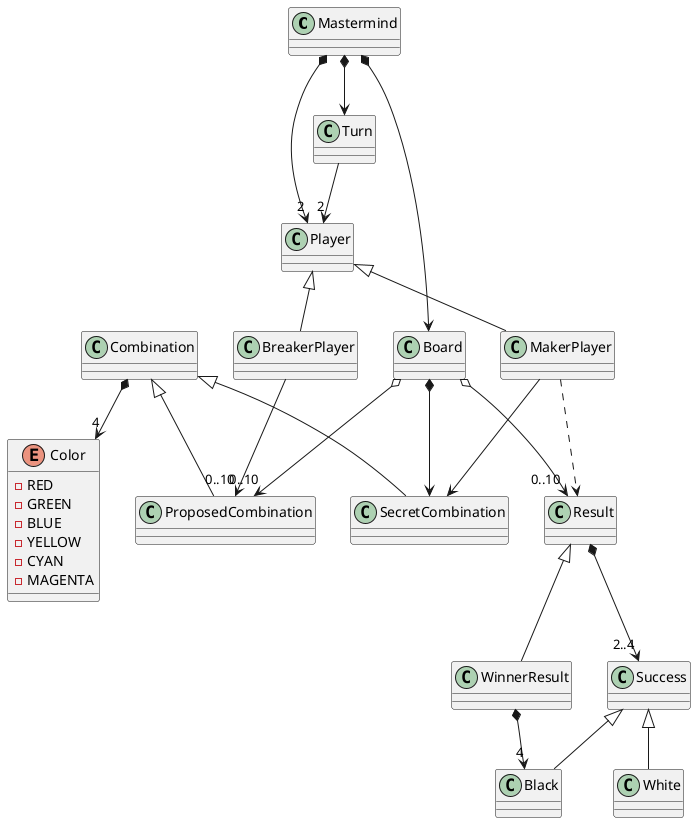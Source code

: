 @startuml mastermind_domain_model
class Mastermind
class Turn
class Board
class Player
class MakerPlayer
class BreakerPlayer
class Combination
class ProposedCombination
class SecretCombination
class Result
class WinnerResult
class Success
class White
class Black
enum Color {
	- RED
	- GREEN
	- BLUE
	- YELLOW
	- CYAN
	- MAGENTA
}

Mastermind *--> "2"Player
Mastermind *--> Board
Mastermind *--> Turn
Turn -down-> "2"Player
Board *--> SecretCombination
Board o--> "0..10"ProposedCombination
Board o--> "0..10"Result
Success <|-- Black
Success <|-- White
Result *--> "2..4"Success
Result <|-- WinnerResult
WinnerResult *--> "4"Black
Combination <|-- ProposedCombination
Combination <|-- SecretCombination
Combination *--> "4"Color
Player <|-- MakerPlayer
Player <|-- BreakerPlayer
MakerPlayer -down-> SecretCombination
MakerPlayer .down.> Result
BreakerPlayer -down-> "0..10"ProposedCombination
@enduml